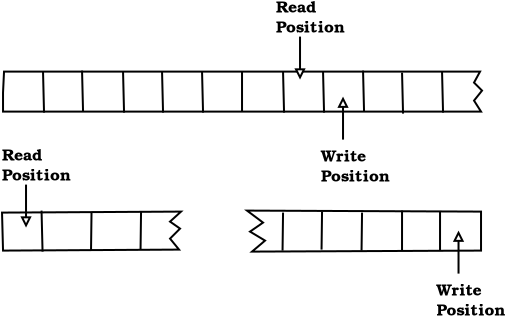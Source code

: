 <?xml version="1.0" encoding="UTF-8"?>
<dia:diagram xmlns:dia="http://www.lysator.liu.se/~alla/dia/"><dia:layer name="Background" visible="true"><dia:object type="Standard - Polygon" version="0" id="O0"><dia:attribute name="obj_pos"><dia:point val="5.1,6.05"/></dia:attribute><dia:attribute name="obj_bb"><dia:rectangle val="5,6;29.067,8.1"/></dia:attribute><dia:attribute name="poly_points"><dia:point val="5.1,6.05"/><dia:point val="28.9,6.05"/><dia:point val="28.6,6.6"/><dia:point val="29,7"/><dia:point val="28.6,7.5"/><dia:point val="28.95,8.05"/><dia:point val="5.05,8.05"/><dia:point val="5.05,7.1"/></dia:attribute><dia:attribute name="show_background"><dia:boolean val="true"/></dia:attribute></dia:object><dia:object type="Standard - Line" version="0" id="O1"><dia:attribute name="obj_pos"><dia:point val="7.05,6.05"/></dia:attribute><dia:attribute name="obj_bb"><dia:rectangle val="6.999,5.999;7.151,8.151"/></dia:attribute><dia:attribute name="conn_endpoints"><dia:point val="7.05,6.05"/><dia:point val="7.1,8.1"/></dia:attribute><dia:attribute name="numcp"><dia:int val="1"/></dia:attribute></dia:object><dia:object type="Standard - Line" version="0" id="O2"><dia:attribute name="obj_pos"><dia:point val="9.001,6.001"/></dia:attribute><dia:attribute name="obj_bb"><dia:rectangle val="8.95,5.95;9.102,8.102"/></dia:attribute><dia:attribute name="conn_endpoints"><dia:point val="9.001,6.001"/><dia:point val="9.051,8.051"/></dia:attribute><dia:attribute name="numcp"><dia:int val="1"/></dia:attribute></dia:object><dia:object type="Standard - Line" version="0" id="O3"><dia:attribute name="obj_pos"><dia:point val="11.051,6.051"/></dia:attribute><dia:attribute name="obj_bb"><dia:rectangle val="11,6;11.152,8.152"/></dia:attribute><dia:attribute name="conn_endpoints"><dia:point val="11.051,6.051"/><dia:point val="11.101,8.101"/></dia:attribute><dia:attribute name="numcp"><dia:int val="1"/></dia:attribute></dia:object><dia:object type="Standard - Line" version="0" id="O4"><dia:attribute name="obj_pos"><dia:point val="13.001,6.051"/></dia:attribute><dia:attribute name="obj_bb"><dia:rectangle val="12.95,6;13.102,8.152"/></dia:attribute><dia:attribute name="conn_endpoints"><dia:point val="13.001,6.051"/><dia:point val="13.051,8.101"/></dia:attribute><dia:attribute name="numcp"><dia:int val="1"/></dia:attribute></dia:object><dia:object type="Standard - Line" version="0" id="O5"><dia:attribute name="obj_pos"><dia:point val="15.001,6.051"/></dia:attribute><dia:attribute name="obj_bb"><dia:rectangle val="14.95,6;15.102,8.152"/></dia:attribute><dia:attribute name="conn_endpoints"><dia:point val="15.001,6.051"/><dia:point val="15.051,8.101"/></dia:attribute><dia:attribute name="numcp"><dia:int val="1"/></dia:attribute></dia:object><dia:object type="Standard - Line" version="0" id="O6"><dia:attribute name="obj_pos"><dia:point val="17,6.05"/></dia:attribute><dia:attribute name="obj_bb"><dia:rectangle val="16.95,6;17.05,8.1"/></dia:attribute><dia:attribute name="conn_endpoints"><dia:point val="17,6.05"/><dia:point val="17,8.05"/></dia:attribute><dia:attribute name="numcp"><dia:int val="1"/></dia:attribute><dia:connections><dia:connection handle="0" to="O0" connection="1"/><dia:connection handle="1" to="O0" connection="11"/></dia:connections></dia:object><dia:object type="Standard - Line" version="0" id="O7"><dia:attribute name="obj_pos"><dia:point val="19.051,6.051"/></dia:attribute><dia:attribute name="obj_bb"><dia:rectangle val="19,6;19.152,8.152"/></dia:attribute><dia:attribute name="conn_endpoints"><dia:point val="19.051,6.051"/><dia:point val="19.101,8.101"/></dia:attribute><dia:attribute name="numcp"><dia:int val="1"/></dia:attribute></dia:object><dia:object type="Standard - Line" version="0" id="O8"><dia:attribute name="obj_pos"><dia:point val="21.051,6.051"/></dia:attribute><dia:attribute name="obj_bb"><dia:rectangle val="21,6;21.152,8.152"/></dia:attribute><dia:attribute name="conn_endpoints"><dia:point val="21.051,6.051"/><dia:point val="21.101,8.101"/></dia:attribute><dia:attribute name="numcp"><dia:int val="1"/></dia:attribute></dia:object><dia:object type="Standard - Line" version="0" id="O9"><dia:attribute name="obj_pos"><dia:point val="23.051,6.001"/></dia:attribute><dia:attribute name="obj_bb"><dia:rectangle val="23,5.95;23.152,8.102"/></dia:attribute><dia:attribute name="conn_endpoints"><dia:point val="23.051,6.001"/><dia:point val="23.101,8.051"/></dia:attribute><dia:attribute name="numcp"><dia:int val="1"/></dia:attribute></dia:object><dia:object type="Standard - Line" version="0" id="O10"><dia:attribute name="obj_pos"><dia:point val="25.001,6.101"/></dia:attribute><dia:attribute name="obj_bb"><dia:rectangle val="24.95,6.05;25.102,8.202"/></dia:attribute><dia:attribute name="conn_endpoints"><dia:point val="25.001,6.101"/><dia:point val="25.051,8.151"/></dia:attribute><dia:attribute name="numcp"><dia:int val="1"/></dia:attribute></dia:object><dia:object type="Standard - Line" version="0" id="O11"><dia:attribute name="obj_pos"><dia:point val="27.001,6.051"/></dia:attribute><dia:attribute name="obj_bb"><dia:rectangle val="26.95,6;27.102,8.152"/></dia:attribute><dia:attribute name="conn_endpoints"><dia:point val="27.001,6.051"/><dia:point val="27.051,8.101"/></dia:attribute><dia:attribute name="numcp"><dia:int val="1"/></dia:attribute></dia:object><dia:object type="Standard - Text" version="0" id="O12"><dia:attribute name="obj_pos"><dia:point val="18.7,3.1"/></dia:attribute><dia:attribute name="obj_bb"><dia:rectangle val="18.7,2.25;22.314,4.4"/></dia:attribute><dia:attribute name="text"><dia:composite type="text"><dia:attribute name="string"><dia:string>#Read 
Position#</dia:string></dia:attribute><dia:attribute name="font"><dia:font name="Bookman-Demi"/></dia:attribute><dia:attribute name="height"><dia:real val="1"/></dia:attribute><dia:attribute name="pos"><dia:point val="18.7,3.1"/></dia:attribute><dia:attribute name="color"><dia:color val="#000000"/></dia:attribute><dia:attribute name="alignment"><dia:enum val="0"/></dia:attribute></dia:composite></dia:attribute></dia:object><dia:object type="Standard - Text" version="0" id="O13"><dia:attribute name="obj_pos"><dia:point val="20.95,10.55"/></dia:attribute><dia:attribute name="obj_bb"><dia:rectangle val="20.95,9.75;24.514,11.75"/></dia:attribute><dia:attribute name="text"><dia:composite type="text"><dia:attribute name="string"><dia:string>#Write
Position#</dia:string></dia:attribute><dia:attribute name="font"><dia:font name="Bookman-Demi"/></dia:attribute><dia:attribute name="height"><dia:real val="1"/></dia:attribute><dia:attribute name="pos"><dia:point val="20.95,10.55"/></dia:attribute><dia:attribute name="color"><dia:color val="#000000"/></dia:attribute><dia:attribute name="alignment"><dia:enum val="0"/></dia:attribute></dia:composite></dia:attribute></dia:object><dia:object type="Standard - Line" version="0" id="O14"><dia:attribute name="obj_pos"><dia:point val="19.9,6.45"/></dia:attribute><dia:attribute name="obj_bb"><dia:rectangle val="19.5,4.25;20.3,6.5"/></dia:attribute><dia:attribute name="conn_endpoints"><dia:point val="19.9,6.45"/><dia:point val="19.9,4.3"/></dia:attribute><dia:attribute name="numcp"><dia:int val="1"/></dia:attribute><dia:attribute name="line_width"><dia:real val="0.1"/></dia:attribute><dia:attribute name="start_arrow"><dia:enum val="2"/></dia:attribute><dia:attribute name="start_arrow_length"><dia:real val="0.4"/></dia:attribute><dia:attribute name="start_arrow_width"><dia:real val="0.4"/></dia:attribute></dia:object><dia:object type="Standard - Line" version="0" id="O15"><dia:attribute name="obj_pos"><dia:point val="22.05,9.45"/></dia:attribute><dia:attribute name="obj_bb"><dia:rectangle val="21.65,7.25;22.45,9.5"/></dia:attribute><dia:attribute name="conn_endpoints"><dia:point val="22.05,9.45"/><dia:point val="22.05,7.3"/></dia:attribute><dia:attribute name="numcp"><dia:int val="1"/></dia:attribute><dia:attribute name="end_arrow"><dia:enum val="2"/></dia:attribute><dia:attribute name="end_arrow_length"><dia:real val="0.4"/></dia:attribute><dia:attribute name="end_arrow_width"><dia:real val="0.4"/></dia:attribute></dia:object><dia:object type="Standard - Polygon" version="0" id="O16"><dia:attribute name="obj_pos"><dia:point val="5,13.1"/></dia:attribute><dia:attribute name="obj_bb"><dia:rectangle val="4.949,12.999;14.08,15.05"/></dia:attribute><dia:attribute name="poly_points"><dia:point val="5,13.1"/><dia:point val="13.95,13.05"/><dia:point val="13.4,13.55"/><dia:point val="13.9,13.9"/><dia:point val="13.4,14.4"/><dia:point val="13.85,14.95"/><dia:point val="5.05,15"/></dia:attribute><dia:attribute name="show_background"><dia:boolean val="true"/></dia:attribute></dia:object><dia:object type="Standard - Line" version="0" id="O17"><dia:attribute name="obj_pos"><dia:point val="6.976,13.001"/></dia:attribute><dia:attribute name="obj_bb"><dia:rectangle val="6.925,12.95;7.077,15.102"/></dia:attribute><dia:attribute name="conn_endpoints"><dia:point val="6.976,13.001"/><dia:point val="7.026,15.051"/></dia:attribute><dia:attribute name="numcp"><dia:int val="1"/></dia:attribute></dia:object><dia:object type="Standard - Line" version="0" id="O18"><dia:attribute name="obj_pos"><dia:point val="9.475,13.075"/></dia:attribute><dia:attribute name="obj_bb"><dia:rectangle val="9.399,13.024;9.526,15.026"/></dia:attribute><dia:attribute name="conn_endpoints"><dia:point val="9.475,13.075"/><dia:point val="9.45,14.975"/></dia:attribute><dia:attribute name="numcp"><dia:int val="1"/></dia:attribute><dia:connections><dia:connection handle="0" to="O16" connection="1"/><dia:connection handle="1" to="O16" connection="11"/></dia:connections></dia:object><dia:object type="Standard - Line" version="0" id="O19"><dia:attribute name="obj_pos"><dia:point val="11.951,13.051"/></dia:attribute><dia:attribute name="obj_bb"><dia:rectangle val="11.875,13;12.001,15.001"/></dia:attribute><dia:attribute name="conn_endpoints"><dia:point val="11.951,13.051"/><dia:point val="11.926,14.951"/></dia:attribute><dia:attribute name="numcp"><dia:int val="1"/></dia:attribute></dia:object><dia:object type="Standard - Text" version="0" id="O20"><dia:attribute name="obj_pos"><dia:point val="5,10.5"/></dia:attribute><dia:attribute name="obj_bb"><dia:rectangle val="5,9.65;8.614,11.8"/></dia:attribute><dia:attribute name="text"><dia:composite type="text"><dia:attribute name="string"><dia:string>#Read 
Position#</dia:string></dia:attribute><dia:attribute name="font"><dia:font name="Bookman-Demi"/></dia:attribute><dia:attribute name="height"><dia:real val="1"/></dia:attribute><dia:attribute name="pos"><dia:point val="5,10.5"/></dia:attribute><dia:attribute name="color"><dia:color val="#000000"/></dia:attribute><dia:attribute name="alignment"><dia:enum val="0"/></dia:attribute></dia:composite></dia:attribute></dia:object><dia:object type="Standard - Line" version="0" id="O21"><dia:attribute name="obj_pos"><dia:point val="6.2,13.85"/></dia:attribute><dia:attribute name="obj_bb"><dia:rectangle val="5.8,11.65;6.6,13.9"/></dia:attribute><dia:attribute name="conn_endpoints"><dia:point val="6.2,13.85"/><dia:point val="6.2,11.7"/></dia:attribute><dia:attribute name="numcp"><dia:int val="1"/></dia:attribute><dia:attribute name="line_width"><dia:real val="0.1"/></dia:attribute><dia:attribute name="start_arrow"><dia:enum val="2"/></dia:attribute><dia:attribute name="start_arrow_length"><dia:real val="0.4"/></dia:attribute><dia:attribute name="start_arrow_width"><dia:real val="0.4"/></dia:attribute></dia:object><dia:object type="Standard - Polygon" version="0" id="O22"><dia:attribute name="obj_pos"><dia:point val="17.25,13"/></dia:attribute><dia:attribute name="obj_bb"><dia:rectangle val="17.099,12.949;29,15.101"/></dia:attribute><dia:attribute name="poly_points"><dia:point val="17.25,13"/><dia:point val="28.95,13.05"/><dia:point val="28.95,15"/><dia:point val="17.5,15.05"/><dia:point val="18.15,14.5"/><dia:point val="17.4,14.05"/><dia:point val="18.05,13.6"/></dia:attribute><dia:attribute name="show_background"><dia:boolean val="true"/></dia:attribute></dia:object><dia:object type="Standard - Line" version="0" id="O23"><dia:attribute name="obj_pos"><dia:point val="26.901,13.051"/></dia:attribute><dia:attribute name="obj_bb"><dia:rectangle val="26.85,13.001;26.951,15.05"/></dia:attribute><dia:attribute name="conn_endpoints"><dia:point val="26.901,13.051"/><dia:point val="26.9,15"/></dia:attribute><dia:attribute name="numcp"><dia:int val="1"/></dia:attribute></dia:object><dia:object type="Standard - Line" version="0" id="O24"><dia:attribute name="obj_pos"><dia:point val="25.001,13.001"/></dia:attribute><dia:attribute name="obj_bb"><dia:rectangle val="24.95,12.951;25.051,15.05"/></dia:attribute><dia:attribute name="conn_endpoints"><dia:point val="25.001,13.001"/><dia:point val="25,15"/></dia:attribute><dia:attribute name="numcp"><dia:int val="1"/></dia:attribute></dia:object><dia:object type="Standard - Line" version="0" id="O25"><dia:attribute name="obj_pos"><dia:point val="23.001,13.101"/></dia:attribute><dia:attribute name="obj_bb"><dia:rectangle val="22.925,13.05;23.051,15.051"/></dia:attribute><dia:attribute name="conn_endpoints"><dia:point val="23.001,13.101"/><dia:point val="22.976,15.001"/></dia:attribute><dia:attribute name="numcp"><dia:int val="1"/></dia:attribute></dia:object><dia:object type="Standard - Line" version="0" id="O26"><dia:attribute name="obj_pos"><dia:point val="21.001,13.051"/></dia:attribute><dia:attribute name="obj_bb"><dia:rectangle val="20.925,13;21.051,15.001"/></dia:attribute><dia:attribute name="conn_endpoints"><dia:point val="21.001,13.051"/><dia:point val="20.976,14.951"/></dia:attribute><dia:attribute name="numcp"><dia:int val="1"/></dia:attribute></dia:object><dia:object type="Standard - Line" version="0" id="O27"><dia:attribute name="obj_pos"><dia:point val="19.051,13.101"/></dia:attribute><dia:attribute name="obj_bb"><dia:rectangle val="18.975,13.05;19.101,15.051"/></dia:attribute><dia:attribute name="conn_endpoints"><dia:point val="19.051,13.101"/><dia:point val="19.026,15.001"/></dia:attribute><dia:attribute name="numcp"><dia:int val="1"/></dia:attribute></dia:object><dia:object type="Standard - Text" version="0" id="O28"><dia:attribute name="obj_pos"><dia:point val="26.725,17.25"/></dia:attribute><dia:attribute name="obj_bb"><dia:rectangle val="26.725,16.45;30.289,18.45"/></dia:attribute><dia:attribute name="text"><dia:composite type="text"><dia:attribute name="string"><dia:string>#Write
Position#</dia:string></dia:attribute><dia:attribute name="font"><dia:font name="Bookman-Demi"/></dia:attribute><dia:attribute name="height"><dia:real val="1"/></dia:attribute><dia:attribute name="pos"><dia:point val="26.725,17.25"/></dia:attribute><dia:attribute name="color"><dia:color val="#000000"/></dia:attribute><dia:attribute name="alignment"><dia:enum val="0"/></dia:attribute></dia:composite></dia:attribute></dia:object><dia:object type="Standard - Line" version="0" id="O29"><dia:attribute name="obj_pos"><dia:point val="27.825,16.15"/></dia:attribute><dia:attribute name="obj_bb"><dia:rectangle val="27.425,13.95;28.225,16.2"/></dia:attribute><dia:attribute name="conn_endpoints"><dia:point val="27.825,16.15"/><dia:point val="27.825,14"/></dia:attribute><dia:attribute name="numcp"><dia:int val="1"/></dia:attribute><dia:attribute name="end_arrow"><dia:enum val="2"/></dia:attribute><dia:attribute name="end_arrow_length"><dia:real val="0.4"/></dia:attribute><dia:attribute name="end_arrow_width"><dia:real val="0.4"/></dia:attribute></dia:object></dia:layer></dia:diagram>
